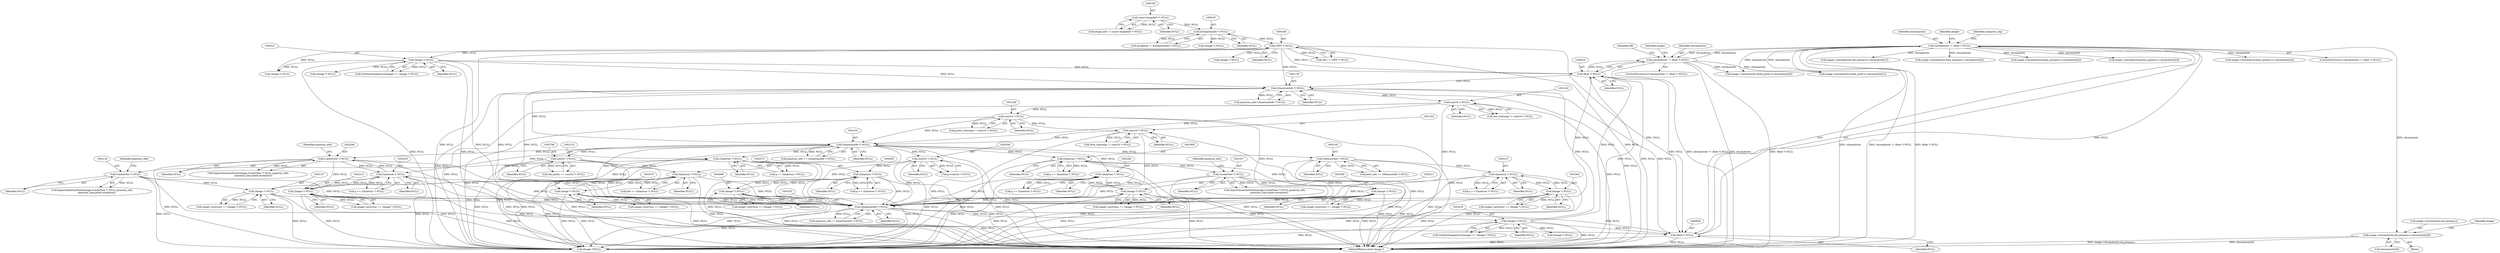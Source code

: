 digraph "0_ImageMagick_6e48aa92ff4e6e95424300ecd52a9ea453c19c60@array" {
"1000951" [label="(Call,image->chromaticity.red_primary.x=chromaticity[0])"];
"1000945" [label="(Call,chromaticity != (float *) NULL)"];
"1000907" [label="(Call,chromaticity != (float *) NULL)"];
"1000909" [label="(Call,(float *) NULL)"];
"1003334" [label="(Call,(QuantumInfo *) NULL)"];
"1003302" [label="(Call,(Image *) NULL)"];
"1003214" [label="(Call,(Quantum *) NULL)"];
"1003144" [label="(Call,(MemoryInfo *) NULL)"];
"1001431" [label="(Call,(QuantumInfo *) NULL)"];
"1001149" [label="(Call,(QuantumInfo *) NULL)"];
"1003418" [label="(Call,(Image *) NULL)"];
"1000245" [label="(Call,(TIFF *) NULL)"];
"1000186" [label="(Call,(ExceptionInfo *) NULL)"];
"1000159" [label="(Call,(const ImageInfo *) NULL)"];
"1000320" [label="(Call,(Image *) NULL)"];
"1000947" [label="(Call,(float *) NULL)"];
"1001252" [label="(Call,(uint16 *) NULL)"];
"1001247" [label="(Call,(uint16 *) NULL)"];
"1001241" [label="(Call,(uint16 *) NULL)"];
"1002109" [label="(Call,(Quantum *) NULL)"];
"1002136" [label="(Call,(Image *) NULL)"];
"1002117" [label="(Call,(CacheView *) NULL)"];
"1002295" [label="(Call,(CacheView *) NULL)"];
"1002219" [label="(Call,(Quantum *) NULL)"];
"1002314" [label="(Call,(Image *) NULL)"];
"1002572" [label="(Call,(Quantum *) NULL)"];
"1002539" [label="(Call,(uint32 *) NULL)"];
"1002695" [label="(Call,(Image *) NULL)"];
"1002510" [label="(Call,(Image *) NULL)"];
"1002391" [label="(Call,(Quantum *) NULL)"];
"1002849" [label="(Call,(Quantum *) NULL)"];
"1002785" [label="(Call,(uint32 *) NULL)"];
"1003069" [label="(Call,(Image *) NULL)"];
"1001908" [label="(Call,(Quantum *) NULL)"];
"1001935" [label="(Call,(Image *) NULL)"];
"1001916" [label="(Call,(CacheView *) NULL)"];
"1003415" [label="(Call,GetNextImageInList(image) == (Image *) NULL)"];
"1002389" [label="(Call,q == (Quantum *) NULL)"];
"1001908" [label="(Call,(Quantum *) NULL)"];
"1001239" [label="(Call,red_colormap != (uint16 *) NULL)"];
"1002219" [label="(Call,(Quantum *) NULL)"];
"1001252" [label="(Call,(uint16 *) NULL)"];
"1003298" [label="(Call,image->previous == (Image *) NULL)"];
"1000959" [label="(Call,chromaticity[0])"];
"1002115" [label="(Call,ImportQuantumPixels(image,(CacheView *) NULL,quantum_info,\n            quantum_type,pixels,exception))"];
"1001245" [label="(Call,green_colormap != (uint16 *) NULL)"];
"1002510" [label="(Call,(Image *) NULL)"];
"1001250" [label="(Call,blue_colormap != (uint16 *) NULL)"];
"1001149" [label="(Call,(QuantumInfo *) NULL)"];
"1000962" [label="(Call,image->chromaticity.red_primary.y=chromaticity[1])"];
"1002111" [label="(Identifier,NULL)"];
"1001006" [label="(Call,image->chromaticity.blue_primary.y=chromaticity[5])"];
"1001910" [label="(Identifier,NULL)"];
"1001147" [label="(Call,quantum_info=(QuantumInfo *) NULL)"];
"1002572" [label="(Call,(Quantum *) NULL)"];
"1000952" [label="(Call,image->chromaticity.red_primary.x)"];
"1002574" [label="(Identifier,NULL)"];
"1002217" [label="(Call,q == (Quantum *) NULL)"];
"1001429" [label="(Call,quantum_info == (QuantumInfo *) NULL)"];
"1000188" [label="(Identifier,NULL)"];
"1000973" [label="(Call,image->chromaticity.green_primary.x=chromaticity[2])"];
"1001247" [label="(Call,(uint16 *) NULL)"];
"1002132" [label="(Call,image->previous == (Image *) NULL)"];
"1000322" [label="(Identifier,NULL)"];
"1000984" [label="(Call,image->chromaticity.green_primary.y=chromaticity[3])"];
"1003065" [label="(Call,image->previous == (Image *) NULL)"];
"1001935" [label="(Call,(Image *) NULL)"];
"1000906" [label="(ControlStructure,if (chromaticity != (float *) NULL))"];
"1000950" [label="(Block,)"];
"1001433" [label="(Identifier,NULL)"];
"1000938" [label="(Identifier,tiff)"];
"1002512" [label="(Identifier,NULL)"];
"1003420" [label="(Identifier,NULL)"];
"1000159" [label="(Call,(const ImageInfo *) NULL)"];
"1001249" [label="(Identifier,NULL)"];
"1001916" [label="(Call,(CacheView *) NULL)"];
"1002391" [label="(Call,(Quantum *) NULL)"];
"1000217" [label="(Call,(Image *) NULL)"];
"1002221" [label="(Identifier,NULL)"];
"1000909" [label="(Call,(float *) NULL)"];
"1000157" [label="(Call,image_info != (const ImageInfo *) NULL)"];
"1002851" [label="(Identifier,NULL)"];
"1002295" [label="(Call,(CacheView *) NULL)"];
"1001914" [label="(Call,ImportQuantumPixels(image,(CacheView *) NULL,quantum_info,\n            quantum_type,pixels,exception))"];
"1000245" [label="(Call,(TIFF *) NULL)"];
"1003481" [label="(Call,(Image *)NULL)"];
"1000946" [label="(Identifier,chromaticity)"];
"1000945" [label="(Call,chromaticity != (float *) NULL)"];
"1003144" [label="(Call,(MemoryInfo *) NULL)"];
"1002316" [label="(Identifier,NULL)"];
"1003487" [label="(MethodReturn,static Image *)"];
"1003302" [label="(Call,(Image *) NULL)"];
"1000907" [label="(Call,chromaticity != (float *) NULL)"];
"1003216" [label="(Identifier,NULL)"];
"1002136" [label="(Call,(Image *) NULL)"];
"1001919" [label="(Identifier,quantum_info)"];
"1000161" [label="(Identifier,NULL)"];
"1002107" [label="(Call,q == (Quantum *) NULL)"];
"1000951" [label="(Call,image->chromaticity.red_primary.x=chromaticity[0])"];
"1000254" [label="(Call,(Image *) NULL)"];
"1003214" [label="(Call,(Quantum *) NULL)"];
"1000995" [label="(Call,image->chromaticity.blue_primary.x=chromaticity[4])"];
"1002849" [label="(Call,(Quantum *) NULL)"];
"1001431" [label="(Call,(QuantumInfo *) NULL)"];
"1001151" [label="(Identifier,NULL)"];
"1003071" [label="(Identifier,NULL)"];
"1000186" [label="(Call,(ExceptionInfo *) NULL)"];
"1000184" [label="(Call,exception != (ExceptionInfo *) NULL)"];
"1000309" [label="(Call,(Image *) NULL)"];
"1000966" [label="(Identifier,image)"];
"1002120" [label="(Identifier,quantum_info)"];
"1000949" [label="(Identifier,NULL)"];
"1001906" [label="(Call,q == (Quantum *) NULL)"];
"1002117" [label="(Call,(CacheView *) NULL)"];
"1002314" [label="(Call,(Image *) NULL)"];
"1003069" [label="(Call,(Image *) NULL)"];
"1001937" [label="(Identifier,NULL)"];
"1003304" [label="(Identifier,NULL)"];
"1000917" [label="(Identifier,image)"];
"1002310" [label="(Call,image->previous == (Image *) NULL)"];
"1002539" [label="(Call,(uint32 *) NULL)"];
"1002785" [label="(Call,(uint32 *) NULL)"];
"1001254" [label="(Identifier,NULL)"];
"1002506" [label="(Call,image->previous == (Image *) NULL)"];
"1001931" [label="(Call,image->previous == (Image *) NULL)"];
"1002783" [label="(Call,tile_pixels == (uint32 *) NULL)"];
"1002119" [label="(Identifier,NULL)"];
"1000320" [label="(Call,(Image *) NULL)"];
"1003142" [label="(Call,pixel_info == (MemoryInfo *) NULL)"];
"1001243" [label="(Identifier,NULL)"];
"1003334" [label="(Call,(QuantumInfo *) NULL)"];
"1002109" [label="(Call,(Quantum *) NULL)"];
"1003336" [label="(Identifier,NULL)"];
"1002297" [label="(Identifier,NULL)"];
"1000908" [label="(Identifier,chromaticity)"];
"1002537" [label="(Call,p=(uint32 *) NULL)"];
"1002541" [label="(Identifier,NULL)"];
"1002697" [label="(Identifier,NULL)"];
"1000924" [label="(Call,image->chromaticity.white_point.y=chromaticity[1])"];
"1001918" [label="(Identifier,NULL)"];
"1000247" [label="(Identifier,NULL)"];
"1002847" [label="(Call,tile == (Quantum *) NULL)"];
"1000911" [label="(Identifier,NULL)"];
"1002298" [label="(Identifier,quantum_info)"];
"1003332" [label="(Call,quantum_info != (QuantumInfo *) NULL)"];
"1003212" [label="(Call,q == (Quantum *) NULL)"];
"1000944" [label="(ControlStructure,if (chromaticity != (float *) NULL))"];
"1000955" [label="(Identifier,image)"];
"1002691" [label="(Call,image->previous == (Image *) NULL)"];
"1002293" [label="(Call,ImportQuantumPixels(image,(CacheView *) NULL,quantum_info,\n              quantum_type,pixels,exception))"];
"1003418" [label="(Call,(Image *) NULL)"];
"1000947" [label="(Call,(float *) NULL)"];
"1003427" [label="(Call,(Image *) NULL)"];
"1002138" [label="(Identifier,NULL)"];
"1000331" [label="(Call,(Image *) NULL)"];
"1002393" [label="(Identifier,NULL)"];
"1001241" [label="(Call,(uint16 *) NULL)"];
"1002695" [label="(Call,(Image *) NULL)"];
"1000243" [label="(Call,tiff == (TIFF *) NULL)"];
"1001020" [label="(Identifier,compress_tag)"];
"1000913" [label="(Call,image->chromaticity.white_point.x=chromaticity[0])"];
"1000317" [label="(Call,GetNextImageInList(image) == (Image *) NULL)"];
"1003146" [label="(Identifier,NULL)"];
"1002570" [label="(Call,q == (Quantum *) NULL)"];
"1002787" [label="(Identifier,NULL)"];
"1000951" -> "1000950"  [label="AST: "];
"1000951" -> "1000959"  [label="CFG: "];
"1000952" -> "1000951"  [label="AST: "];
"1000959" -> "1000951"  [label="AST: "];
"1000966" -> "1000951"  [label="CFG: "];
"1000951" -> "1003487"  [label="DDG: image->chromaticity.red_primary.x"];
"1000951" -> "1003487"  [label="DDG: chromaticity[0]"];
"1000945" -> "1000951"  [label="DDG: chromaticity"];
"1000945" -> "1000944"  [label="AST: "];
"1000945" -> "1000947"  [label="CFG: "];
"1000946" -> "1000945"  [label="AST: "];
"1000947" -> "1000945"  [label="AST: "];
"1000955" -> "1000945"  [label="CFG: "];
"1001020" -> "1000945"  [label="CFG: "];
"1000945" -> "1003487"  [label="DDG: chromaticity"];
"1000945" -> "1003487"  [label="DDG: chromaticity != (float *) NULL"];
"1000945" -> "1003487"  [label="DDG: (float *) NULL"];
"1000945" -> "1000907"  [label="DDG: chromaticity"];
"1000945" -> "1000913"  [label="DDG: chromaticity"];
"1000945" -> "1000924"  [label="DDG: chromaticity"];
"1000907" -> "1000945"  [label="DDG: chromaticity"];
"1000947" -> "1000945"  [label="DDG: NULL"];
"1000945" -> "1000962"  [label="DDG: chromaticity"];
"1000945" -> "1000973"  [label="DDG: chromaticity"];
"1000945" -> "1000984"  [label="DDG: chromaticity"];
"1000945" -> "1000995"  [label="DDG: chromaticity"];
"1000945" -> "1001006"  [label="DDG: chromaticity"];
"1000907" -> "1000906"  [label="AST: "];
"1000907" -> "1000909"  [label="CFG: "];
"1000908" -> "1000907"  [label="AST: "];
"1000909" -> "1000907"  [label="AST: "];
"1000917" -> "1000907"  [label="CFG: "];
"1000938" -> "1000907"  [label="CFG: "];
"1000907" -> "1003487"  [label="DDG: chromaticity != (float *) NULL"];
"1000907" -> "1003487"  [label="DDG: chromaticity"];
"1000907" -> "1003487"  [label="DDG: (float *) NULL"];
"1000909" -> "1000907"  [label="DDG: NULL"];
"1000907" -> "1000913"  [label="DDG: chromaticity"];
"1000907" -> "1000924"  [label="DDG: chromaticity"];
"1000909" -> "1000911"  [label="CFG: "];
"1000910" -> "1000909"  [label="AST: "];
"1000911" -> "1000909"  [label="AST: "];
"1000909" -> "1003487"  [label="DDG: NULL"];
"1003334" -> "1000909"  [label="DDG: NULL"];
"1003418" -> "1000909"  [label="DDG: NULL"];
"1000320" -> "1000909"  [label="DDG: NULL"];
"1000245" -> "1000909"  [label="DDG: NULL"];
"1000909" -> "1000947"  [label="DDG: NULL"];
"1000909" -> "1001149"  [label="DDG: NULL"];
"1000909" -> "1003481"  [label="DDG: NULL"];
"1003334" -> "1003332"  [label="AST: "];
"1003334" -> "1003336"  [label="CFG: "];
"1003335" -> "1003334"  [label="AST: "];
"1003336" -> "1003334"  [label="AST: "];
"1003332" -> "1003334"  [label="CFG: "];
"1003334" -> "1003487"  [label="DDG: NULL"];
"1003334" -> "1000947"  [label="DDG: NULL"];
"1003334" -> "1001149"  [label="DDG: NULL"];
"1003334" -> "1003332"  [label="DDG: NULL"];
"1003302" -> "1003334"  [label="DDG: NULL"];
"1002109" -> "1003334"  [label="DDG: NULL"];
"1002295" -> "1003334"  [label="DDG: NULL"];
"1002572" -> "1003334"  [label="DDG: NULL"];
"1002510" -> "1003334"  [label="DDG: NULL"];
"1002136" -> "1003334"  [label="DDG: NULL"];
"1002849" -> "1003334"  [label="DDG: NULL"];
"1001908" -> "1003334"  [label="DDG: NULL"];
"1002539" -> "1003334"  [label="DDG: NULL"];
"1002695" -> "1003334"  [label="DDG: NULL"];
"1001935" -> "1003334"  [label="DDG: NULL"];
"1001431" -> "1003334"  [label="DDG: NULL"];
"1003144" -> "1003334"  [label="DDG: NULL"];
"1002391" -> "1003334"  [label="DDG: NULL"];
"1002785" -> "1003334"  [label="DDG: NULL"];
"1001149" -> "1003334"  [label="DDG: NULL"];
"1001916" -> "1003334"  [label="DDG: NULL"];
"1002117" -> "1003334"  [label="DDG: NULL"];
"1003214" -> "1003334"  [label="DDG: NULL"];
"1001252" -> "1003334"  [label="DDG: NULL"];
"1002219" -> "1003334"  [label="DDG: NULL"];
"1001241" -> "1003334"  [label="DDG: NULL"];
"1002314" -> "1003334"  [label="DDG: NULL"];
"1003069" -> "1003334"  [label="DDG: NULL"];
"1001247" -> "1003334"  [label="DDG: NULL"];
"1003334" -> "1003418"  [label="DDG: NULL"];
"1003334" -> "1003481"  [label="DDG: NULL"];
"1003302" -> "1003298"  [label="AST: "];
"1003302" -> "1003304"  [label="CFG: "];
"1003303" -> "1003302"  [label="AST: "];
"1003304" -> "1003302"  [label="AST: "];
"1003298" -> "1003302"  [label="CFG: "];
"1003302" -> "1003487"  [label="DDG: NULL"];
"1003302" -> "1003214"  [label="DDG: NULL"];
"1003302" -> "1003298"  [label="DDG: NULL"];
"1003214" -> "1003302"  [label="DDG: NULL"];
"1003302" -> "1003481"  [label="DDG: NULL"];
"1003214" -> "1003212"  [label="AST: "];
"1003214" -> "1003216"  [label="CFG: "];
"1003215" -> "1003214"  [label="AST: "];
"1003216" -> "1003214"  [label="AST: "];
"1003212" -> "1003214"  [label="CFG: "];
"1003214" -> "1003487"  [label="DDG: NULL"];
"1003214" -> "1003212"  [label="DDG: NULL"];
"1003144" -> "1003214"  [label="DDG: NULL"];
"1003214" -> "1003481"  [label="DDG: NULL"];
"1003144" -> "1003142"  [label="AST: "];
"1003144" -> "1003146"  [label="CFG: "];
"1003145" -> "1003144"  [label="AST: "];
"1003146" -> "1003144"  [label="AST: "];
"1003142" -> "1003144"  [label="CFG: "];
"1003144" -> "1003487"  [label="DDG: NULL"];
"1003144" -> "1003142"  [label="DDG: NULL"];
"1001431" -> "1003144"  [label="DDG: NULL"];
"1003144" -> "1003481"  [label="DDG: NULL"];
"1001431" -> "1001429"  [label="AST: "];
"1001431" -> "1001433"  [label="CFG: "];
"1001432" -> "1001431"  [label="AST: "];
"1001433" -> "1001431"  [label="AST: "];
"1001429" -> "1001431"  [label="CFG: "];
"1001431" -> "1003487"  [label="DDG: NULL"];
"1001431" -> "1001429"  [label="DDG: NULL"];
"1001149" -> "1001431"  [label="DDG: NULL"];
"1001252" -> "1001431"  [label="DDG: NULL"];
"1001241" -> "1001431"  [label="DDG: NULL"];
"1001247" -> "1001431"  [label="DDG: NULL"];
"1001431" -> "1001908"  [label="DDG: NULL"];
"1001431" -> "1002109"  [label="DDG: NULL"];
"1001431" -> "1002219"  [label="DDG: NULL"];
"1001431" -> "1002295"  [label="DDG: NULL"];
"1001431" -> "1002314"  [label="DDG: NULL"];
"1001431" -> "1002391"  [label="DDG: NULL"];
"1001431" -> "1002539"  [label="DDG: NULL"];
"1001431" -> "1002785"  [label="DDG: NULL"];
"1001431" -> "1003481"  [label="DDG: NULL"];
"1001149" -> "1001147"  [label="AST: "];
"1001149" -> "1001151"  [label="CFG: "];
"1001150" -> "1001149"  [label="AST: "];
"1001151" -> "1001149"  [label="AST: "];
"1001147" -> "1001149"  [label="CFG: "];
"1001149" -> "1003487"  [label="DDG: NULL"];
"1001149" -> "1001147"  [label="DDG: NULL"];
"1003418" -> "1001149"  [label="DDG: NULL"];
"1000245" -> "1001149"  [label="DDG: NULL"];
"1000320" -> "1001149"  [label="DDG: NULL"];
"1000947" -> "1001149"  [label="DDG: NULL"];
"1001149" -> "1001241"  [label="DDG: NULL"];
"1001149" -> "1003481"  [label="DDG: NULL"];
"1003418" -> "1003415"  [label="AST: "];
"1003418" -> "1003420"  [label="CFG: "];
"1003419" -> "1003418"  [label="AST: "];
"1003420" -> "1003418"  [label="AST: "];
"1003415" -> "1003418"  [label="CFG: "];
"1003418" -> "1003487"  [label="DDG: NULL"];
"1003418" -> "1000947"  [label="DDG: NULL"];
"1003418" -> "1003415"  [label="DDG: NULL"];
"1003418" -> "1003427"  [label="DDG: NULL"];
"1003418" -> "1003481"  [label="DDG: NULL"];
"1000245" -> "1000243"  [label="AST: "];
"1000245" -> "1000247"  [label="CFG: "];
"1000246" -> "1000245"  [label="AST: "];
"1000247" -> "1000245"  [label="AST: "];
"1000243" -> "1000245"  [label="CFG: "];
"1000245" -> "1003487"  [label="DDG: NULL"];
"1000245" -> "1000243"  [label="DDG: NULL"];
"1000186" -> "1000245"  [label="DDG: NULL"];
"1000245" -> "1000254"  [label="DDG: NULL"];
"1000245" -> "1000309"  [label="DDG: NULL"];
"1000245" -> "1000320"  [label="DDG: NULL"];
"1000245" -> "1000947"  [label="DDG: NULL"];
"1000245" -> "1003481"  [label="DDG: NULL"];
"1000186" -> "1000184"  [label="AST: "];
"1000186" -> "1000188"  [label="CFG: "];
"1000187" -> "1000186"  [label="AST: "];
"1000188" -> "1000186"  [label="AST: "];
"1000184" -> "1000186"  [label="CFG: "];
"1000186" -> "1000184"  [label="DDG: NULL"];
"1000159" -> "1000186"  [label="DDG: NULL"];
"1000186" -> "1000217"  [label="DDG: NULL"];
"1000159" -> "1000157"  [label="AST: "];
"1000159" -> "1000161"  [label="CFG: "];
"1000160" -> "1000159"  [label="AST: "];
"1000161" -> "1000159"  [label="AST: "];
"1000157" -> "1000159"  [label="CFG: "];
"1000159" -> "1000157"  [label="DDG: NULL"];
"1000320" -> "1000317"  [label="AST: "];
"1000320" -> "1000322"  [label="CFG: "];
"1000321" -> "1000320"  [label="AST: "];
"1000322" -> "1000320"  [label="AST: "];
"1000317" -> "1000320"  [label="CFG: "];
"1000320" -> "1003487"  [label="DDG: NULL"];
"1000320" -> "1000309"  [label="DDG: NULL"];
"1000320" -> "1000317"  [label="DDG: NULL"];
"1000320" -> "1000331"  [label="DDG: NULL"];
"1000320" -> "1000947"  [label="DDG: NULL"];
"1000320" -> "1003481"  [label="DDG: NULL"];
"1000947" -> "1000949"  [label="CFG: "];
"1000948" -> "1000947"  [label="AST: "];
"1000949" -> "1000947"  [label="AST: "];
"1000947" -> "1003487"  [label="DDG: NULL"];
"1000947" -> "1003481"  [label="DDG: NULL"];
"1001252" -> "1001250"  [label="AST: "];
"1001252" -> "1001254"  [label="CFG: "];
"1001253" -> "1001252"  [label="AST: "];
"1001254" -> "1001252"  [label="AST: "];
"1001250" -> "1001252"  [label="CFG: "];
"1001252" -> "1003487"  [label="DDG: NULL"];
"1001252" -> "1001250"  [label="DDG: NULL"];
"1001247" -> "1001252"  [label="DDG: NULL"];
"1001252" -> "1003481"  [label="DDG: NULL"];
"1001247" -> "1001245"  [label="AST: "];
"1001247" -> "1001249"  [label="CFG: "];
"1001248" -> "1001247"  [label="AST: "];
"1001249" -> "1001247"  [label="AST: "];
"1001245" -> "1001247"  [label="CFG: "];
"1001247" -> "1003487"  [label="DDG: NULL"];
"1001247" -> "1001245"  [label="DDG: NULL"];
"1001241" -> "1001247"  [label="DDG: NULL"];
"1001247" -> "1003481"  [label="DDG: NULL"];
"1001241" -> "1001239"  [label="AST: "];
"1001241" -> "1001243"  [label="CFG: "];
"1001242" -> "1001241"  [label="AST: "];
"1001243" -> "1001241"  [label="AST: "];
"1001239" -> "1001241"  [label="CFG: "];
"1001241" -> "1003487"  [label="DDG: NULL"];
"1001241" -> "1001239"  [label="DDG: NULL"];
"1001241" -> "1003481"  [label="DDG: NULL"];
"1002109" -> "1002107"  [label="AST: "];
"1002109" -> "1002111"  [label="CFG: "];
"1002110" -> "1002109"  [label="AST: "];
"1002111" -> "1002109"  [label="AST: "];
"1002107" -> "1002109"  [label="CFG: "];
"1002109" -> "1003487"  [label="DDG: NULL"];
"1002109" -> "1002107"  [label="DDG: NULL"];
"1002136" -> "1002109"  [label="DDG: NULL"];
"1002109" -> "1002117"  [label="DDG: NULL"];
"1002109" -> "1003481"  [label="DDG: NULL"];
"1002136" -> "1002132"  [label="AST: "];
"1002136" -> "1002138"  [label="CFG: "];
"1002137" -> "1002136"  [label="AST: "];
"1002138" -> "1002136"  [label="AST: "];
"1002132" -> "1002136"  [label="CFG: "];
"1002136" -> "1003487"  [label="DDG: NULL"];
"1002136" -> "1002132"  [label="DDG: NULL"];
"1002117" -> "1002136"  [label="DDG: NULL"];
"1002136" -> "1003481"  [label="DDG: NULL"];
"1002117" -> "1002115"  [label="AST: "];
"1002117" -> "1002119"  [label="CFG: "];
"1002118" -> "1002117"  [label="AST: "];
"1002119" -> "1002117"  [label="AST: "];
"1002120" -> "1002117"  [label="CFG: "];
"1002117" -> "1003487"  [label="DDG: NULL"];
"1002117" -> "1002115"  [label="DDG: NULL"];
"1002117" -> "1003481"  [label="DDG: NULL"];
"1002295" -> "1002293"  [label="AST: "];
"1002295" -> "1002297"  [label="CFG: "];
"1002296" -> "1002295"  [label="AST: "];
"1002297" -> "1002295"  [label="AST: "];
"1002298" -> "1002295"  [label="CFG: "];
"1002295" -> "1003487"  [label="DDG: NULL"];
"1002295" -> "1002219"  [label="DDG: NULL"];
"1002295" -> "1002293"  [label="DDG: NULL"];
"1002219" -> "1002295"  [label="DDG: NULL"];
"1002295" -> "1002314"  [label="DDG: NULL"];
"1002295" -> "1003481"  [label="DDG: NULL"];
"1002219" -> "1002217"  [label="AST: "];
"1002219" -> "1002221"  [label="CFG: "];
"1002220" -> "1002219"  [label="AST: "];
"1002221" -> "1002219"  [label="AST: "];
"1002217" -> "1002219"  [label="CFG: "];
"1002219" -> "1003487"  [label="DDG: NULL"];
"1002219" -> "1002217"  [label="DDG: NULL"];
"1002314" -> "1002219"  [label="DDG: NULL"];
"1002219" -> "1002314"  [label="DDG: NULL"];
"1002219" -> "1003481"  [label="DDG: NULL"];
"1002314" -> "1002310"  [label="AST: "];
"1002314" -> "1002316"  [label="CFG: "];
"1002315" -> "1002314"  [label="AST: "];
"1002316" -> "1002314"  [label="AST: "];
"1002310" -> "1002314"  [label="CFG: "];
"1002314" -> "1003487"  [label="DDG: NULL"];
"1002314" -> "1002310"  [label="DDG: NULL"];
"1002314" -> "1003481"  [label="DDG: NULL"];
"1002572" -> "1002570"  [label="AST: "];
"1002572" -> "1002574"  [label="CFG: "];
"1002573" -> "1002572"  [label="AST: "];
"1002574" -> "1002572"  [label="AST: "];
"1002570" -> "1002572"  [label="CFG: "];
"1002572" -> "1003487"  [label="DDG: NULL"];
"1002572" -> "1002570"  [label="DDG: NULL"];
"1002539" -> "1002572"  [label="DDG: NULL"];
"1002695" -> "1002572"  [label="DDG: NULL"];
"1002572" -> "1002695"  [label="DDG: NULL"];
"1002572" -> "1003481"  [label="DDG: NULL"];
"1002539" -> "1002537"  [label="AST: "];
"1002539" -> "1002541"  [label="CFG: "];
"1002540" -> "1002539"  [label="AST: "];
"1002541" -> "1002539"  [label="AST: "];
"1002537" -> "1002539"  [label="CFG: "];
"1002539" -> "1003487"  [label="DDG: NULL"];
"1002539" -> "1002537"  [label="DDG: NULL"];
"1002539" -> "1003481"  [label="DDG: NULL"];
"1002695" -> "1002691"  [label="AST: "];
"1002695" -> "1002697"  [label="CFG: "];
"1002696" -> "1002695"  [label="AST: "];
"1002697" -> "1002695"  [label="AST: "];
"1002691" -> "1002695"  [label="CFG: "];
"1002695" -> "1003487"  [label="DDG: NULL"];
"1002695" -> "1002691"  [label="DDG: NULL"];
"1002695" -> "1003481"  [label="DDG: NULL"];
"1002510" -> "1002506"  [label="AST: "];
"1002510" -> "1002512"  [label="CFG: "];
"1002511" -> "1002510"  [label="AST: "];
"1002512" -> "1002510"  [label="AST: "];
"1002506" -> "1002510"  [label="CFG: "];
"1002510" -> "1003487"  [label="DDG: NULL"];
"1002510" -> "1002391"  [label="DDG: NULL"];
"1002510" -> "1002506"  [label="DDG: NULL"];
"1002391" -> "1002510"  [label="DDG: NULL"];
"1002510" -> "1003481"  [label="DDG: NULL"];
"1002391" -> "1002389"  [label="AST: "];
"1002391" -> "1002393"  [label="CFG: "];
"1002392" -> "1002391"  [label="AST: "];
"1002393" -> "1002391"  [label="AST: "];
"1002389" -> "1002391"  [label="CFG: "];
"1002391" -> "1003487"  [label="DDG: NULL"];
"1002391" -> "1002389"  [label="DDG: NULL"];
"1002391" -> "1003481"  [label="DDG: NULL"];
"1002849" -> "1002847"  [label="AST: "];
"1002849" -> "1002851"  [label="CFG: "];
"1002850" -> "1002849"  [label="AST: "];
"1002851" -> "1002849"  [label="AST: "];
"1002847" -> "1002849"  [label="CFG: "];
"1002849" -> "1003487"  [label="DDG: NULL"];
"1002849" -> "1002847"  [label="DDG: NULL"];
"1002785" -> "1002849"  [label="DDG: NULL"];
"1003069" -> "1002849"  [label="DDG: NULL"];
"1002849" -> "1003069"  [label="DDG: NULL"];
"1002849" -> "1003481"  [label="DDG: NULL"];
"1002785" -> "1002783"  [label="AST: "];
"1002785" -> "1002787"  [label="CFG: "];
"1002786" -> "1002785"  [label="AST: "];
"1002787" -> "1002785"  [label="AST: "];
"1002783" -> "1002785"  [label="CFG: "];
"1002785" -> "1003487"  [label="DDG: NULL"];
"1002785" -> "1002783"  [label="DDG: NULL"];
"1002785" -> "1003481"  [label="DDG: NULL"];
"1003069" -> "1003065"  [label="AST: "];
"1003069" -> "1003071"  [label="CFG: "];
"1003070" -> "1003069"  [label="AST: "];
"1003071" -> "1003069"  [label="AST: "];
"1003065" -> "1003069"  [label="CFG: "];
"1003069" -> "1003487"  [label="DDG: NULL"];
"1003069" -> "1003065"  [label="DDG: NULL"];
"1003069" -> "1003481"  [label="DDG: NULL"];
"1001908" -> "1001906"  [label="AST: "];
"1001908" -> "1001910"  [label="CFG: "];
"1001909" -> "1001908"  [label="AST: "];
"1001910" -> "1001908"  [label="AST: "];
"1001906" -> "1001908"  [label="CFG: "];
"1001908" -> "1003487"  [label="DDG: NULL"];
"1001908" -> "1001906"  [label="DDG: NULL"];
"1001935" -> "1001908"  [label="DDG: NULL"];
"1001908" -> "1001916"  [label="DDG: NULL"];
"1001908" -> "1003481"  [label="DDG: NULL"];
"1001935" -> "1001931"  [label="AST: "];
"1001935" -> "1001937"  [label="CFG: "];
"1001936" -> "1001935"  [label="AST: "];
"1001937" -> "1001935"  [label="AST: "];
"1001931" -> "1001935"  [label="CFG: "];
"1001935" -> "1003487"  [label="DDG: NULL"];
"1001935" -> "1001931"  [label="DDG: NULL"];
"1001916" -> "1001935"  [label="DDG: NULL"];
"1001935" -> "1003481"  [label="DDG: NULL"];
"1001916" -> "1001914"  [label="AST: "];
"1001916" -> "1001918"  [label="CFG: "];
"1001917" -> "1001916"  [label="AST: "];
"1001918" -> "1001916"  [label="AST: "];
"1001919" -> "1001916"  [label="CFG: "];
"1001916" -> "1003487"  [label="DDG: NULL"];
"1001916" -> "1001914"  [label="DDG: NULL"];
"1001916" -> "1003481"  [label="DDG: NULL"];
}
